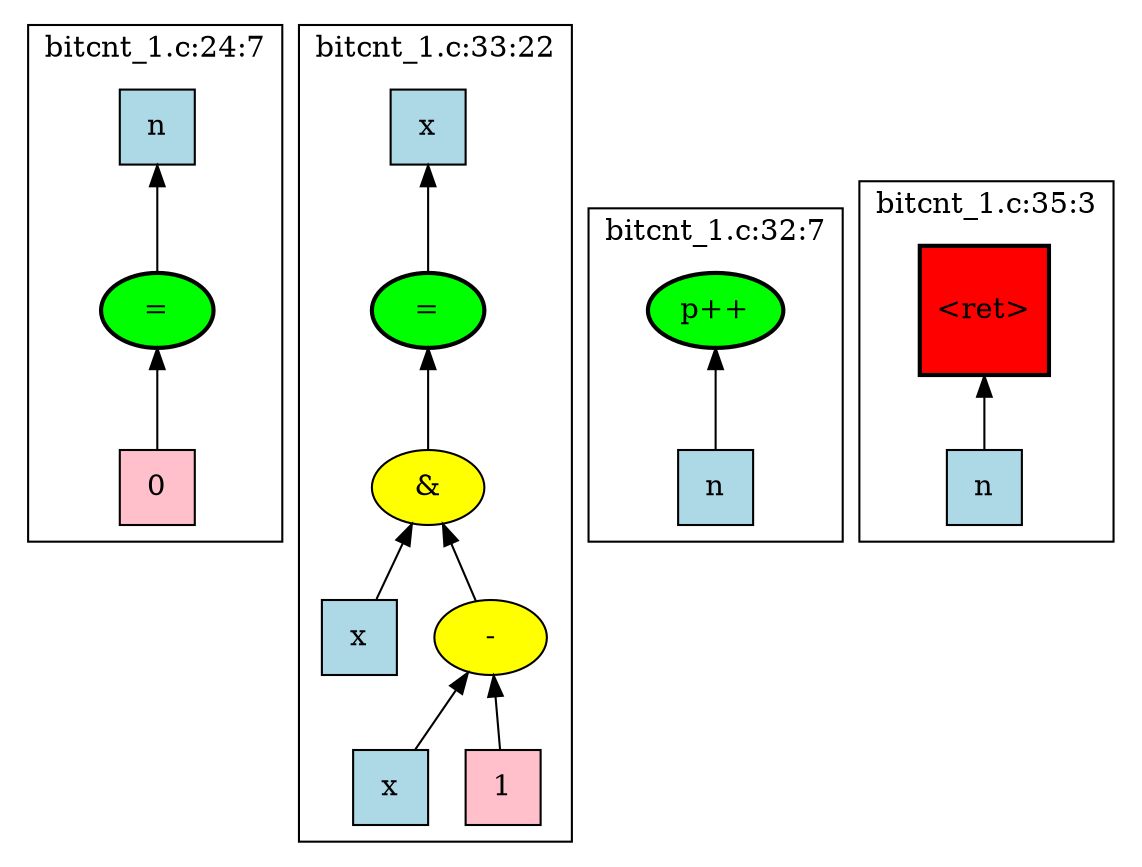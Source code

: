 strict graph "" {
	graph [bb="0,0,461,393",
		newrank=true
	];
	node [label="\N"];
	{
		graph [rank=same,
			rankdir=LR
		];
		rank2	[height=0.5,
			label="",
			pos="0.5,255.5",
			style=invis,
			width=0.013889];
		84	[fillcolor=green,
			height=0.5,
			label="=",
			pos="59.5,255.5",
			style="filled,bold",
			width=0.75];
		rank2 -- 84	[pos="1.4219,255.5 11.707,255.5 21.991,255.5 32.276,255.5",
			style=invis];
		95	[fillcolor=green,
			height=0.5,
			label="=",
			pos="177.5,255.5",
			style="filled,bold",
			width=0.75];
		84 -- 95	[pos="86.695,255.5 107.86,255.5 129.02,255.5 150.19,255.5",
			style=invis];
		103	[fillcolor=green,
			height=0.5,
			label="p++",
			pos="296.5,255.5",
			style="filled,bold",
			width=0.75];
		95 -- 103	[pos="204.93,255.5 226.39,255.5 247.85,255.5 269.31,255.5",
			style=invis];
		105	[fillcolor=red,
			height=0.65278,
			label="\<ret\>",
			pos="401.5,255.5",
			shape=square,
			style="filled,bold",
			width=0.65278];
		103 -- 105	[pos="323.57,255.5 341.63,255.5 359.69,255.5 377.76,255.5",
			style=invis];
		end	[height=0.5,
			label="",
			pos="460.5,255.5",
			style=invis,
			width=0.013889];
		105 -- end	[pos="425.01,255.5 436.65,255.5 448.3,255.5 459.95,255.5",
			style=invis];
	}
	subgraph cluster84 {
		graph [bb="9.5,152,107.5,385",
			label="bitcnt_1.c:24:7",
			lheight=0.21,
			lp="58.5,373.5",
			lwidth=1.14
		];
		84;
		87	[fillcolor=pink,
			height=0.5,
			label=0,
			pos="59.5,178",
			shape=square,
			style=filled,
			width=0.5];
		84 -- 87	[dir=back,
			pos="s,59.5,237.37 59.5,227.11 59.5,216.73 59.5,205.22 59.5,196.06"];
		85	[fillcolor=lightblue,
			height=0.5,
			label=n,
			pos="59.5,336",
			shape=square,
			style=filled,
			width=0.5];
		85 -- 84	[dir=back,
			pos="s,59.5,317.97 59.5,307.67 59.5,296.3 59.5,283.47 59.5,273.5"];
	}
	subgraph cluster95 {
		graph [bb="115.5,8,239.5,385",
			label="bitcnt_1.c:33:22",
			lheight=0.21,
			lp="177.5,373.5",
			lwidth=1.24
		];
		95;
		97	[fillcolor=yellow,
			height=0.5,
			label="&",
			pos="177.5,178",
			style=filled,
			width=0.75];
		95 -- 97	[dir=back,
			pos="s,177.5,237.37 177.5,227.11 177.5,216.73 177.5,205.22 177.5,196.06"];
		98	[fillcolor=lightblue,
			height=0.5,
			label=x,
			pos="141.5,106",
			shape=square,
			style=filled,
			width=0.5];
		97 -- 98	[dir=back,
			pos="s,169.15,160.76 164.48,151.69 159.77,142.53 154.57,132.41 150.31,124.12"];
		99	[fillcolor=yellow,
			height=0.5,
			label="-",
			pos="204.5,106",
			style=filled,
			width=0.75];
		97 -- 99	[dir=back,
			pos="s,183.9,160.41 187.51,151.06 191,142.01 194.82,132.09 197.96,123.96"];
		100	[fillcolor=lightblue,
			height=0.5,
			label=x,
			pos="154.5,34",
			shape=square,
			style=filled,
			width=0.5];
		99 -- 100	[dir=back,
			pos="s,193.4,89.465 187.53,81.237 180.79,71.807 173.19,61.159 166.97,52.461"];
		101	[fillcolor=pink,
			height=0.5,
			label=1,
			pos="208.5,34",
			shape=square,
			style=filled,
			width=0.5];
		99 -- 101	[dir=back,
			pos="s,205.49,87.697 206.06,77.665 206.55,69.054 207.08,59.791 207.52,52.104"];
		96	[fillcolor=lightblue,
			height=0.5,
			label=x,
			pos="177.5,336",
			shape=square,
			style=filled,
			width=0.5];
		96 -- 95	[dir=back,
			pos="s,177.5,317.97 177.5,307.67 177.5,296.3 177.5,283.47 177.5,273.5"];
	}
	subgraph cluster103 {
		graph [bb="247.5,152,345.5,304.5",
			label="bitcnt_1.c:32:7",
			lheight=0.21,
			lp="296.5,293",
			lwidth=1.14
		];
		103;
		104	[fillcolor=lightblue,
			height=0.5,
			label=n,
			pos="296.5,178",
			shape=square,
			style=filled,
			width=0.5];
		103 -- 104	[dir=back,
			pos="s,296.5,237.37 296.5,227.11 296.5,216.73 296.5,205.22 296.5,196.06"];
	}
	subgraph cluster105 {
		graph [bb="353.5,152,451.5,310",
			label="bitcnt_1.c:35:3",
			lheight=0.21,
			lp="402.5,298.5",
			lwidth=1.14
		];
		105;
		106	[fillcolor=lightblue,
			height=0.5,
			label=n,
			pos="401.5,178",
			shape=square,
			style=filled,
			width=0.5];
		105 -- 106	[dir=back,
			pos="s,401.5,231.85 401.5,221.76 401.5,212.93 401.5,203.71 401.5,196.11"];
	}
	rank1	[height=0.5,
		label="",
		pos="0.5,336",
		style=invis,
		width=0.013889];
	rank1 -- rank2	[pos="0.5,317.97 0.5,304.8 0.5,286.66 0.5,273.5",
		style=invis];
}
